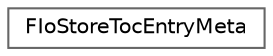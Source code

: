 digraph "Graphical Class Hierarchy"
{
 // INTERACTIVE_SVG=YES
 // LATEX_PDF_SIZE
  bgcolor="transparent";
  edge [fontname=Helvetica,fontsize=10,labelfontname=Helvetica,labelfontsize=10];
  node [fontname=Helvetica,fontsize=10,shape=box,height=0.2,width=0.4];
  rankdir="LR";
  Node0 [id="Node000000",label="FIoStoreTocEntryMeta",height=0.2,width=0.4,color="grey40", fillcolor="white", style="filled",URL="$d6/de4/structFIoStoreTocEntryMeta.html",tooltip="TOC entry meta data."];
}
